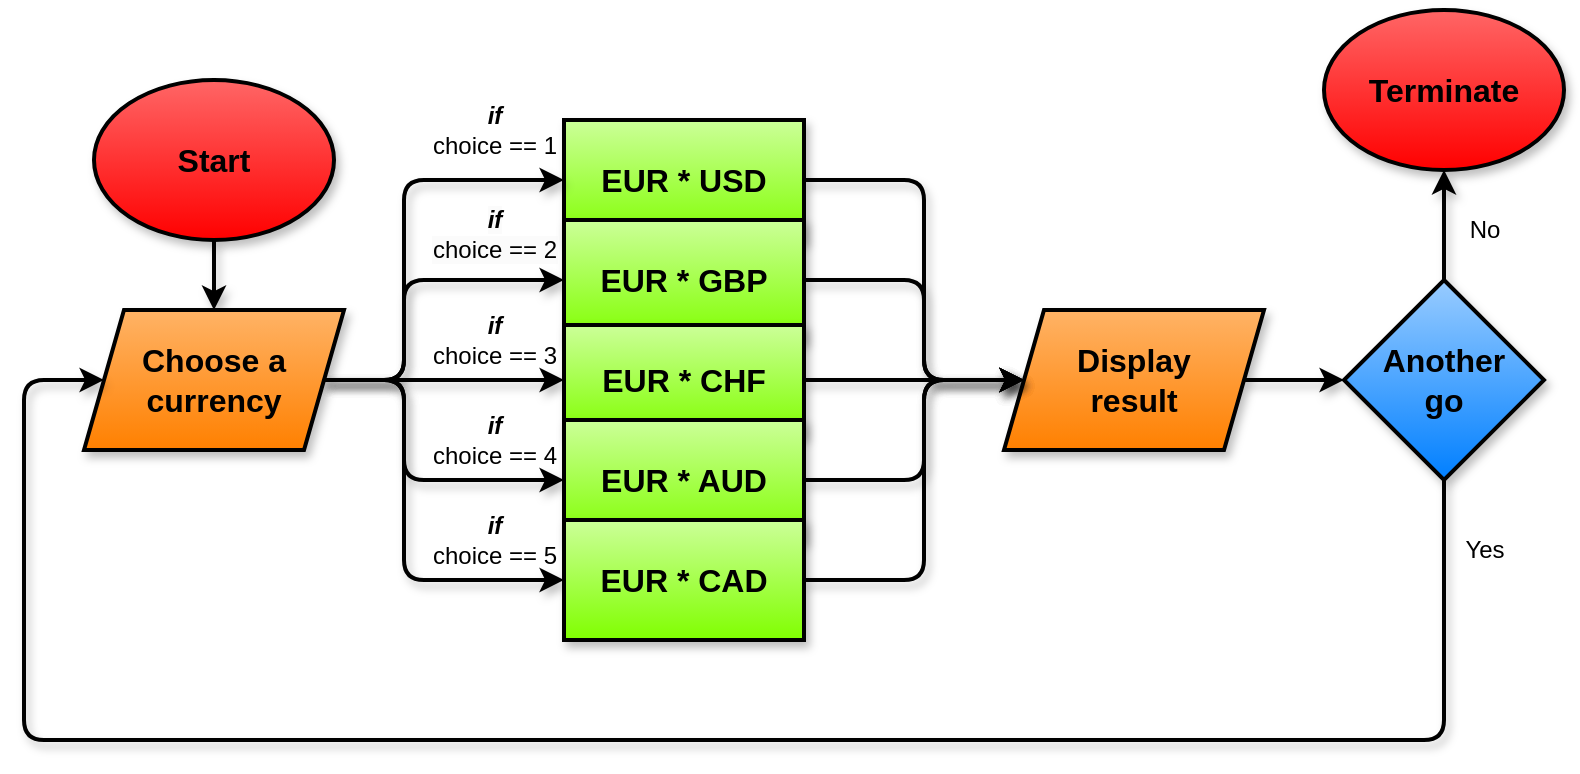 <mxfile version="20.8.8" type="github">
  <diagram name="Page-1" id="E8PX7FfV5SEQ1i3ryNOz">
    <mxGraphModel dx="1235" dy="636" grid="1" gridSize="10" guides="1" tooltips="1" connect="1" arrows="1" fold="1" page="1" pageScale="1" pageWidth="827" pageHeight="1169" math="0" shadow="0">
      <root>
        <mxCell id="0" />
        <mxCell id="1" parent="0" />
        <mxCell id="PFaP5s0lgvb6unWMamid-2" value="Terminate" style="ellipse;whiteSpace=wrap;html=1;strokeWidth=2;fontSize=16;rounded=1;fillColor=#FF6666;gradientColor=#FF0000;shadow=1;fontStyle=1" vertex="1" parent="1">
          <mxGeometry x="670" y="155" width="120" height="80" as="geometry" />
        </mxCell>
        <mxCell id="PFaP5s0lgvb6unWMamid-4" value="EUR * USD" style="rounded=0;whiteSpace=wrap;html=1;strokeWidth=2;shadow=1;gradientColor=#80FF00;fillColor=#CCFF99;fontSize=16;fontStyle=1" vertex="1" parent="1">
          <mxGeometry x="290" y="210" width="120" height="60" as="geometry" />
        </mxCell>
        <mxCell id="PFaP5s0lgvb6unWMamid-5" value="" style="endArrow=classic;html=1;rounded=1;fontSize=16;exitX=0.5;exitY=1;exitDx=0;exitDy=0;entryX=0.5;entryY=0;entryDx=0;entryDy=0;strokeWidth=2;shadow=1;" edge="1" parent="1" source="PFaP5s0lgvb6unWMamid-6" target="PFaP5s0lgvb6unWMamid-7">
          <mxGeometry width="50" height="50" relative="1" as="geometry">
            <mxPoint x="115" y="140" as="sourcePoint" />
            <mxPoint x="245" y="250" as="targetPoint" />
          </mxGeometry>
        </mxCell>
        <mxCell id="PFaP5s0lgvb6unWMamid-6" value="Start" style="ellipse;whiteSpace=wrap;html=1;strokeWidth=2;fontSize=16;rounded=1;fillColor=#FF6666;gradientColor=#FF0000;shadow=1;spacing=2;fontStyle=1" vertex="1" parent="1">
          <mxGeometry x="55" y="190" width="120" height="80" as="geometry" />
        </mxCell>
        <mxCell id="PFaP5s0lgvb6unWMamid-7" value="Choose a currency" style="shape=parallelogram;perimeter=parallelogramPerimeter;whiteSpace=wrap;html=1;fixedSize=1;strokeWidth=2;shadow=1;fillColor=#FFB366;gradientColor=#FF8000;fontSize=16;fontStyle=1" vertex="1" parent="1">
          <mxGeometry x="50" y="305" width="130" height="70" as="geometry" />
        </mxCell>
        <mxCell id="PFaP5s0lgvb6unWMamid-13" value="" style="endArrow=classic;html=1;rounded=1;fontSize=16;exitX=1;exitY=0.5;exitDx=0;exitDy=0;strokeWidth=2;shadow=1;entryX=0;entryY=0.5;entryDx=0;entryDy=0;" edge="1" parent="1" source="PFaP5s0lgvb6unWMamid-7" target="PFaP5s0lgvb6unWMamid-4">
          <mxGeometry width="50" height="50" relative="1" as="geometry">
            <mxPoint x="165" y="340" as="sourcePoint" />
            <mxPoint x="280" y="240" as="targetPoint" />
            <Array as="points">
              <mxPoint x="210" y="340" />
              <mxPoint x="210" y="240" />
            </Array>
          </mxGeometry>
        </mxCell>
        <mxCell id="PFaP5s0lgvb6unWMamid-14" value="" style="endArrow=classic;html=1;rounded=1;fontSize=16;exitX=1;exitY=0.5;exitDx=0;exitDy=0;strokeWidth=2;shadow=1;entryX=0;entryY=0.5;entryDx=0;entryDy=0;" edge="1" parent="1" source="PFaP5s0lgvb6unWMamid-7" target="PFaP5s0lgvb6unWMamid-26">
          <mxGeometry width="50" height="50" relative="1" as="geometry">
            <mxPoint x="165" y="340" as="sourcePoint" />
            <mxPoint x="280" y="290" as="targetPoint" />
            <Array as="points">
              <mxPoint x="210" y="340" />
              <mxPoint x="210" y="290" />
            </Array>
          </mxGeometry>
        </mxCell>
        <mxCell id="PFaP5s0lgvb6unWMamid-15" value="" style="endArrow=classic;html=1;rounded=1;fontSize=16;exitX=1;exitY=0.5;exitDx=0;exitDy=0;strokeWidth=2;shadow=1;entryX=0;entryY=0.5;entryDx=0;entryDy=0;" edge="1" parent="1" source="PFaP5s0lgvb6unWMamid-7" target="PFaP5s0lgvb6unWMamid-27">
          <mxGeometry width="50" height="50" relative="1" as="geometry">
            <mxPoint x="165" y="340" as="sourcePoint" />
            <mxPoint x="280" y="340" as="targetPoint" />
            <Array as="points">
              <mxPoint x="210" y="340" />
              <mxPoint x="230" y="340" />
            </Array>
          </mxGeometry>
        </mxCell>
        <mxCell id="PFaP5s0lgvb6unWMamid-16" value="" style="endArrow=classic;html=1;rounded=1;fontSize=16;exitX=1;exitY=0.5;exitDx=0;exitDy=0;strokeWidth=2;shadow=1;entryX=0;entryY=0.5;entryDx=0;entryDy=0;" edge="1" parent="1" source="PFaP5s0lgvb6unWMamid-7" target="PFaP5s0lgvb6unWMamid-30">
          <mxGeometry width="50" height="50" relative="1" as="geometry">
            <mxPoint x="165" y="340" as="sourcePoint" />
            <mxPoint x="280" y="440" as="targetPoint" />
            <Array as="points">
              <mxPoint x="210" y="340" />
              <mxPoint x="210" y="440" />
            </Array>
          </mxGeometry>
        </mxCell>
        <mxCell id="PFaP5s0lgvb6unWMamid-17" value="" style="endArrow=classic;html=1;rounded=1;fontSize=16;strokeWidth=2;shadow=1;entryX=0;entryY=0.5;entryDx=0;entryDy=0;exitX=1;exitY=0.5;exitDx=0;exitDy=0;" edge="1" parent="1" source="PFaP5s0lgvb6unWMamid-7" target="PFaP5s0lgvb6unWMamid-29">
          <mxGeometry width="50" height="50" relative="1" as="geometry">
            <mxPoint x="170" y="340" as="sourcePoint" />
            <mxPoint x="280" y="390" as="targetPoint" />
            <Array as="points">
              <mxPoint x="210" y="340" />
              <mxPoint x="210" y="390" />
            </Array>
          </mxGeometry>
        </mxCell>
        <mxCell id="PFaP5s0lgvb6unWMamid-18" value="&lt;i style=&quot;font-weight: bold;&quot;&gt;if &lt;br&gt;&lt;/i&gt;choice == 1" style="text;html=1;align=center;verticalAlign=middle;resizable=0;points=[];autosize=1;strokeColor=none;fillColor=none;" vertex="1" parent="1">
          <mxGeometry x="210" y="195" width="90" height="40" as="geometry" />
        </mxCell>
        <mxCell id="PFaP5s0lgvb6unWMamid-21" value="&lt;br&gt;&lt;i style=&quot;border-color: var(--border-color); color: rgb(0, 0, 0); font-family: Helvetica; font-size: 12px; font-variant-ligatures: normal; font-variant-caps: normal; letter-spacing: normal; orphans: 2; text-align: center; text-indent: 0px; text-transform: none; widows: 2; word-spacing: 0px; -webkit-text-stroke-width: 0px; background-color: rgb(251, 251, 251); text-decoration-thickness: initial; text-decoration-style: initial; text-decoration-color: initial; font-weight: bold;&quot;&gt;if&lt;br style=&quot;border-color: var(--border-color);&quot;&gt;&lt;/i&gt;&lt;span style=&quot;color: rgb(0, 0, 0); font-family: Helvetica; font-size: 12px; font-style: normal; font-variant-ligatures: normal; font-variant-caps: normal; font-weight: 400; letter-spacing: normal; orphans: 2; text-align: center; text-indent: 0px; text-transform: none; widows: 2; word-spacing: 0px; -webkit-text-stroke-width: 0px; background-color: rgb(251, 251, 251); text-decoration-thickness: initial; text-decoration-style: initial; text-decoration-color: initial; float: none; display: inline !important;&quot;&gt;choice == 2&lt;/span&gt;" style="text;html=1;align=center;verticalAlign=middle;resizable=0;points=[];autosize=1;strokeColor=none;fillColor=none;" vertex="1" parent="1">
          <mxGeometry x="210" y="230" width="90" height="60" as="geometry" />
        </mxCell>
        <mxCell id="PFaP5s0lgvb6unWMamid-23" value="&lt;i style=&quot;border-color: var(--border-color); font-weight: bold;&quot;&gt;if&lt;br style=&quot;border-color: var(--border-color);&quot;&gt;&lt;/i&gt;choice == 3" style="text;html=1;align=center;verticalAlign=middle;resizable=0;points=[];autosize=1;strokeColor=none;fillColor=none;" vertex="1" parent="1">
          <mxGeometry x="210" y="300" width="90" height="40" as="geometry" />
        </mxCell>
        <mxCell id="PFaP5s0lgvb6unWMamid-24" value="&lt;i style=&quot;border-color: var(--border-color); font-weight: bold;&quot;&gt;if&lt;br style=&quot;border-color: var(--border-color);&quot;&gt;&lt;/i&gt;choice == 4" style="text;html=1;align=center;verticalAlign=middle;resizable=0;points=[];autosize=1;strokeColor=none;fillColor=none;" vertex="1" parent="1">
          <mxGeometry x="210" y="350" width="90" height="40" as="geometry" />
        </mxCell>
        <mxCell id="PFaP5s0lgvb6unWMamid-25" value="&lt;i style=&quot;border-color: var(--border-color); font-weight: bold;&quot;&gt;if&lt;br style=&quot;border-color: var(--border-color);&quot;&gt;&lt;/i&gt;choice == 5" style="text;html=1;align=center;verticalAlign=middle;resizable=0;points=[];autosize=1;strokeColor=none;fillColor=none;" vertex="1" parent="1">
          <mxGeometry x="210" y="400" width="90" height="40" as="geometry" />
        </mxCell>
        <mxCell id="PFaP5s0lgvb6unWMamid-26" value="EUR * GBP" style="rounded=0;whiteSpace=wrap;html=1;strokeWidth=2;shadow=1;gradientColor=#80FF00;fillColor=#CCFF99;fontSize=16;fontStyle=1" vertex="1" parent="1">
          <mxGeometry x="290" y="260" width="120" height="60" as="geometry" />
        </mxCell>
        <mxCell id="PFaP5s0lgvb6unWMamid-27" value="EUR * CHF" style="rounded=0;whiteSpace=wrap;html=1;strokeWidth=2;shadow=1;gradientColor=#80FF00;fillColor=#CCFF99;fontSize=16;fontStyle=1" vertex="1" parent="1">
          <mxGeometry x="290" y="312.5" width="120" height="55" as="geometry" />
        </mxCell>
        <mxCell id="PFaP5s0lgvb6unWMamid-29" value="EUR * AUD" style="rounded=0;whiteSpace=wrap;html=1;strokeWidth=2;shadow=1;gradientColor=#80FF00;fillColor=#CCFF99;fontSize=16;fontStyle=1" vertex="1" parent="1">
          <mxGeometry x="290" y="360" width="120" height="60" as="geometry" />
        </mxCell>
        <mxCell id="PFaP5s0lgvb6unWMamid-30" value="EUR * CAD" style="rounded=0;whiteSpace=wrap;html=1;strokeWidth=2;shadow=1;gradientColor=#80FF00;fillColor=#CCFF99;fontSize=16;fontStyle=1" vertex="1" parent="1">
          <mxGeometry x="290" y="410" width="120" height="60" as="geometry" />
        </mxCell>
        <mxCell id="PFaP5s0lgvb6unWMamid-32" value="Display &lt;br&gt;result" style="shape=parallelogram;perimeter=parallelogramPerimeter;whiteSpace=wrap;html=1;fixedSize=1;strokeWidth=2;shadow=1;fillColor=#FFB366;gradientColor=#FF8000;fontSize=16;fontStyle=1" vertex="1" parent="1">
          <mxGeometry x="510" y="305" width="130" height="70" as="geometry" />
        </mxCell>
        <mxCell id="PFaP5s0lgvb6unWMamid-38" value="" style="endArrow=classic;html=1;rounded=1;fontSize=16;strokeWidth=2;shadow=1;exitX=1;exitY=0.5;exitDx=0;exitDy=0;entryX=0;entryY=0.5;entryDx=0;entryDy=0;" edge="1" parent="1" source="PFaP5s0lgvb6unWMamid-30" target="PFaP5s0lgvb6unWMamid-32">
          <mxGeometry width="50" height="50" relative="1" as="geometry">
            <mxPoint x="670" y="435" as="sourcePoint" />
            <mxPoint x="490" y="190" as="targetPoint" />
            <Array as="points">
              <mxPoint x="470" y="440" />
              <mxPoint x="470" y="340" />
            </Array>
          </mxGeometry>
        </mxCell>
        <mxCell id="PFaP5s0lgvb6unWMamid-39" value="" style="endArrow=classic;html=1;rounded=1;fontSize=16;strokeWidth=2;shadow=1;entryX=0.5;entryY=1;entryDx=0;entryDy=0;exitX=0.5;exitY=0;exitDx=0;exitDy=0;" edge="1" parent="1" source="PFaP5s0lgvb6unWMamid-43" target="PFaP5s0lgvb6unWMamid-2">
          <mxGeometry width="50" height="50" relative="1" as="geometry">
            <mxPoint x="690" y="290" as="sourcePoint" />
            <mxPoint x="720" y="420" as="targetPoint" />
            <Array as="points">
              <mxPoint x="730" y="270" />
            </Array>
          </mxGeometry>
        </mxCell>
        <mxCell id="PFaP5s0lgvb6unWMamid-42" value="" style="endArrow=classic;html=1;rounded=1;fontSize=16;strokeWidth=2;shadow=1;entryX=0;entryY=0.5;entryDx=0;entryDy=0;exitX=0.5;exitY=1;exitDx=0;exitDy=0;" edge="1" parent="1" source="PFaP5s0lgvb6unWMamid-43" target="PFaP5s0lgvb6unWMamid-7">
          <mxGeometry width="50" height="50" relative="1" as="geometry">
            <mxPoint x="680" y="400" as="sourcePoint" />
            <mxPoint x="730" y="550" as="targetPoint" />
            <Array as="points">
              <mxPoint x="730" y="520" />
              <mxPoint x="20" y="520" />
              <mxPoint x="20" y="340" />
            </Array>
          </mxGeometry>
        </mxCell>
        <mxCell id="PFaP5s0lgvb6unWMamid-43" value="&lt;font style=&quot;font-size: 16px;&quot;&gt;&lt;b&gt;Another &lt;br&gt;go&lt;/b&gt;&lt;/font&gt;" style="rhombus;whiteSpace=wrap;html=1;strokeWidth=2;shadow=1;gradientColor=#007FFF;fillColor=#99CCFF;" vertex="1" parent="1">
          <mxGeometry x="680" y="290" width="100" height="100" as="geometry" />
        </mxCell>
        <mxCell id="PFaP5s0lgvb6unWMamid-44" value="" style="endArrow=classic;html=1;rounded=1;fontSize=16;exitX=1;exitY=0.5;exitDx=0;exitDy=0;entryX=0;entryY=0.5;entryDx=0;entryDy=0;strokeWidth=2;shadow=1;" edge="1" parent="1" source="PFaP5s0lgvb6unWMamid-32" target="PFaP5s0lgvb6unWMamid-43">
          <mxGeometry width="50" height="50" relative="1" as="geometry">
            <mxPoint x="125" y="260" as="sourcePoint" />
            <mxPoint x="125" y="300" as="targetPoint" />
          </mxGeometry>
        </mxCell>
        <mxCell id="PFaP5s0lgvb6unWMamid-45" value="No" style="text;html=1;align=center;verticalAlign=middle;resizable=0;points=[];autosize=1;strokeColor=none;fillColor=none;" vertex="1" parent="1">
          <mxGeometry x="730" y="250" width="40" height="30" as="geometry" />
        </mxCell>
        <mxCell id="PFaP5s0lgvb6unWMamid-46" value="Yes" style="text;html=1;align=center;verticalAlign=middle;resizable=0;points=[];autosize=1;strokeColor=none;fillColor=none;" vertex="1" parent="1">
          <mxGeometry x="730" y="410" width="40" height="30" as="geometry" />
        </mxCell>
        <mxCell id="PFaP5s0lgvb6unWMamid-47" value="" style="endArrow=classic;html=1;rounded=1;fontSize=16;strokeWidth=2;shadow=1;exitX=1;exitY=0.5;exitDx=0;exitDy=0;entryX=0;entryY=0.5;entryDx=0;entryDy=0;" edge="1" parent="1" source="PFaP5s0lgvb6unWMamid-29" target="PFaP5s0lgvb6unWMamid-32">
          <mxGeometry width="50" height="50" relative="1" as="geometry">
            <mxPoint x="420" y="450" as="sourcePoint" />
            <mxPoint x="530" y="350" as="targetPoint" />
            <Array as="points">
              <mxPoint x="470" y="390" />
              <mxPoint x="470" y="340" />
            </Array>
          </mxGeometry>
        </mxCell>
        <mxCell id="PFaP5s0lgvb6unWMamid-48" value="" style="endArrow=classic;html=1;rounded=1;fontSize=16;strokeWidth=2;shadow=1;exitX=1;exitY=0.5;exitDx=0;exitDy=0;entryX=0;entryY=0.5;entryDx=0;entryDy=0;" edge="1" parent="1" source="PFaP5s0lgvb6unWMamid-27" target="PFaP5s0lgvb6unWMamid-32">
          <mxGeometry width="50" height="50" relative="1" as="geometry">
            <mxPoint x="420" y="400" as="sourcePoint" />
            <mxPoint x="500" y="280" as="targetPoint" />
            <Array as="points">
              <mxPoint x="460" y="340" />
            </Array>
          </mxGeometry>
        </mxCell>
        <mxCell id="PFaP5s0lgvb6unWMamid-49" value="" style="endArrow=classic;html=1;rounded=1;fontSize=16;strokeWidth=2;shadow=1;exitX=1;exitY=0.5;exitDx=0;exitDy=0;entryX=0;entryY=0.5;entryDx=0;entryDy=0;" edge="1" parent="1" source="PFaP5s0lgvb6unWMamid-26" target="PFaP5s0lgvb6unWMamid-32">
          <mxGeometry width="50" height="50" relative="1" as="geometry">
            <mxPoint x="420" y="350" as="sourcePoint" />
            <mxPoint x="530" y="350" as="targetPoint" />
            <Array as="points">
              <mxPoint x="470" y="290" />
              <mxPoint x="470" y="340" />
            </Array>
          </mxGeometry>
        </mxCell>
        <mxCell id="PFaP5s0lgvb6unWMamid-50" value="" style="endArrow=classic;html=1;rounded=1;fontSize=16;strokeWidth=2;shadow=1;exitX=1;exitY=0.5;exitDx=0;exitDy=0;entryX=0;entryY=0.5;entryDx=0;entryDy=0;" edge="1" parent="1" source="PFaP5s0lgvb6unWMamid-4" target="PFaP5s0lgvb6unWMamid-32">
          <mxGeometry width="50" height="50" relative="1" as="geometry">
            <mxPoint x="430" y="360" as="sourcePoint" />
            <mxPoint x="540" y="360" as="targetPoint" />
            <Array as="points">
              <mxPoint x="470" y="240" />
              <mxPoint x="470" y="340" />
            </Array>
          </mxGeometry>
        </mxCell>
      </root>
    </mxGraphModel>
  </diagram>
</mxfile>
